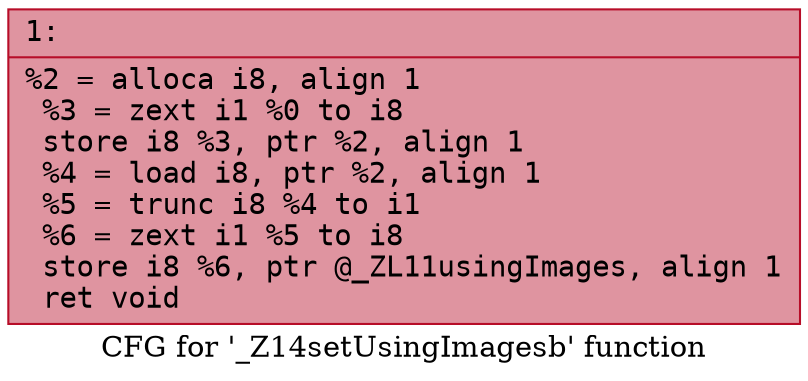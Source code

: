 digraph "CFG for '_Z14setUsingImagesb' function" {
	label="CFG for '_Z14setUsingImagesb' function";

	Node0x60000089f0c0 [shape=record,color="#b70d28ff", style=filled, fillcolor="#b70d2870" fontname="Courier",label="{1:\l|  %2 = alloca i8, align 1\l  %3 = zext i1 %0 to i8\l  store i8 %3, ptr %2, align 1\l  %4 = load i8, ptr %2, align 1\l  %5 = trunc i8 %4 to i1\l  %6 = zext i1 %5 to i8\l  store i8 %6, ptr @_ZL11usingImages, align 1\l  ret void\l}"];
}
